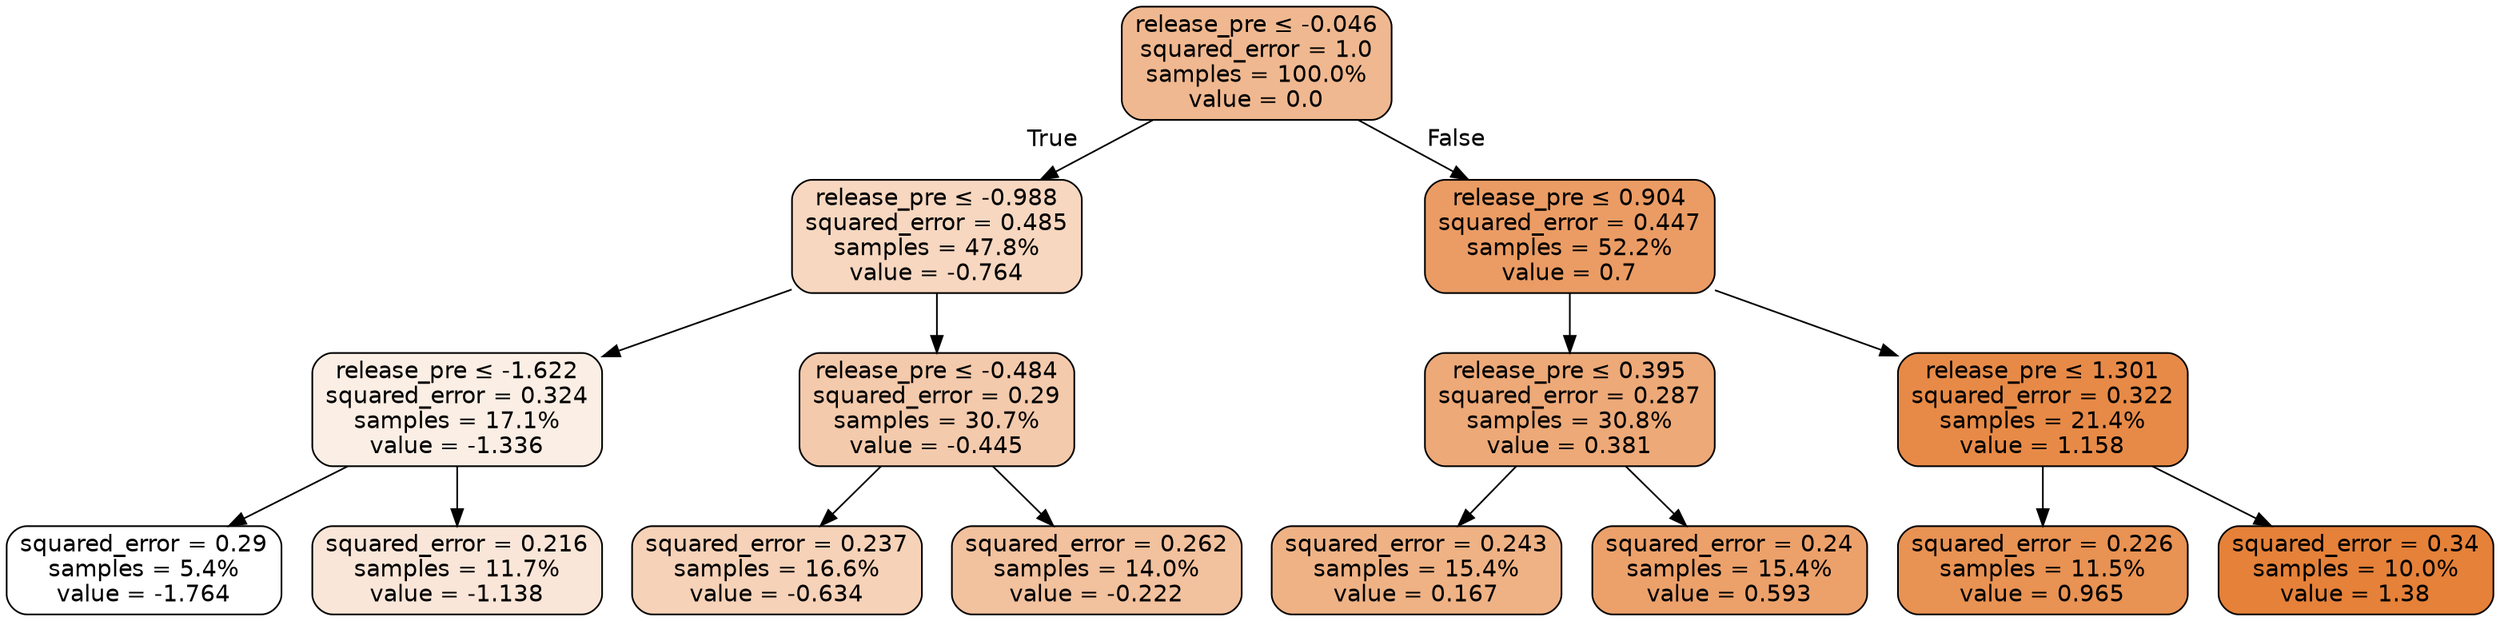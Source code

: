 digraph Tree {
node [shape=box, style="filled, rounded", color="black", fontname="helvetica"] ;
edge [fontname="helvetica"] ;
0 [label=<release_pre &le; -0.046<br/>squared_error = 1.0<br/>samples = 100.0%<br/>value = 0.0>, fillcolor="#f0b890"] ;
1 [label=<release_pre &le; -0.988<br/>squared_error = 0.485<br/>samples = 47.8%<br/>value = -0.764>, fillcolor="#f7d7c0"] ;
0 -> 1 [labeldistance=2.5, labelangle=45, headlabel="True"] ;
2 [label=<release_pre &le; -1.622<br/>squared_error = 0.324<br/>samples = 17.1%<br/>value = -1.336>, fillcolor="#fbeee4"] ;
1 -> 2 ;
3 [label=<squared_error = 0.29<br/>samples = 5.4%<br/>value = -1.764>, fillcolor="#ffffff"] ;
2 -> 3 ;
4 [label=<squared_error = 0.216<br/>samples = 11.7%<br/>value = -1.138>, fillcolor="#fae6d8"] ;
2 -> 4 ;
5 [label=<release_pre &le; -0.484<br/>squared_error = 0.29<br/>samples = 30.7%<br/>value = -0.445>, fillcolor="#f4caac"] ;
1 -> 5 ;
6 [label=<squared_error = 0.237<br/>samples = 16.6%<br/>value = -0.634>, fillcolor="#f6d2b8"] ;
5 -> 6 ;
7 [label=<squared_error = 0.262<br/>samples = 14.0%<br/>value = -0.222>, fillcolor="#f2c19e"] ;
5 -> 7 ;
8 [label=<release_pre &le; 0.904<br/>squared_error = 0.447<br/>samples = 52.2%<br/>value = 0.7>, fillcolor="#eb9c64"] ;
0 -> 8 [labeldistance=2.5, labelangle=-45, headlabel="False"] ;
9 [label=<release_pre &le; 0.395<br/>squared_error = 0.287<br/>samples = 30.8%<br/>value = 0.381>, fillcolor="#eda978"] ;
8 -> 9 ;
10 [label=<squared_error = 0.243<br/>samples = 15.4%<br/>value = 0.167>, fillcolor="#efb285"] ;
9 -> 10 ;
11 [label=<squared_error = 0.24<br/>samples = 15.4%<br/>value = 0.593>, fillcolor="#eca16b"] ;
9 -> 11 ;
12 [label=<release_pre &le; 1.301<br/>squared_error = 0.322<br/>samples = 21.4%<br/>value = 1.158>, fillcolor="#e78a47"] ;
8 -> 12 ;
13 [label=<squared_error = 0.226<br/>samples = 11.5%<br/>value = 0.965>, fillcolor="#e89253"] ;
12 -> 13 ;
14 [label=<squared_error = 0.34<br/>samples = 10.0%<br/>value = 1.38>, fillcolor="#e58139"] ;
12 -> 14 ;
}